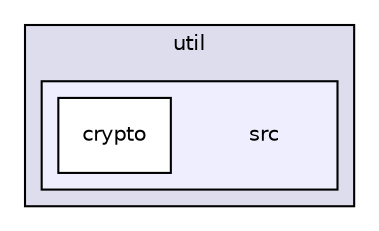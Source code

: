 digraph "/build/FastDeploy/fastdeploy/encryption/util/src" {
  compound=true
  node [ fontsize="10", fontname="Helvetica"];
  edge [ labelfontsize="10", labelfontname="Helvetica"];
  subgraph clusterdir_83e60dfe07e9888d820084063b7479c5 {
    graph [ bgcolor="#ddddee", pencolor="black", label="util" fontname="Helvetica", fontsize="10", URL="dir_83e60dfe07e9888d820084063b7479c5.html"]
  subgraph clusterdir_9eb37e3c46f0ae655830fafc46e83aff {
    graph [ bgcolor="#eeeeff", pencolor="black", label="" URL="dir_9eb37e3c46f0ae655830fafc46e83aff.html"];
    dir_9eb37e3c46f0ae655830fafc46e83aff [shape=plaintext label="src"];
    dir_5f4a1159381e8e51118c9f871f1ac390 [shape=box label="crypto" color="black" fillcolor="white" style="filled" URL="dir_5f4a1159381e8e51118c9f871f1ac390.html"];
  }
  }
}
